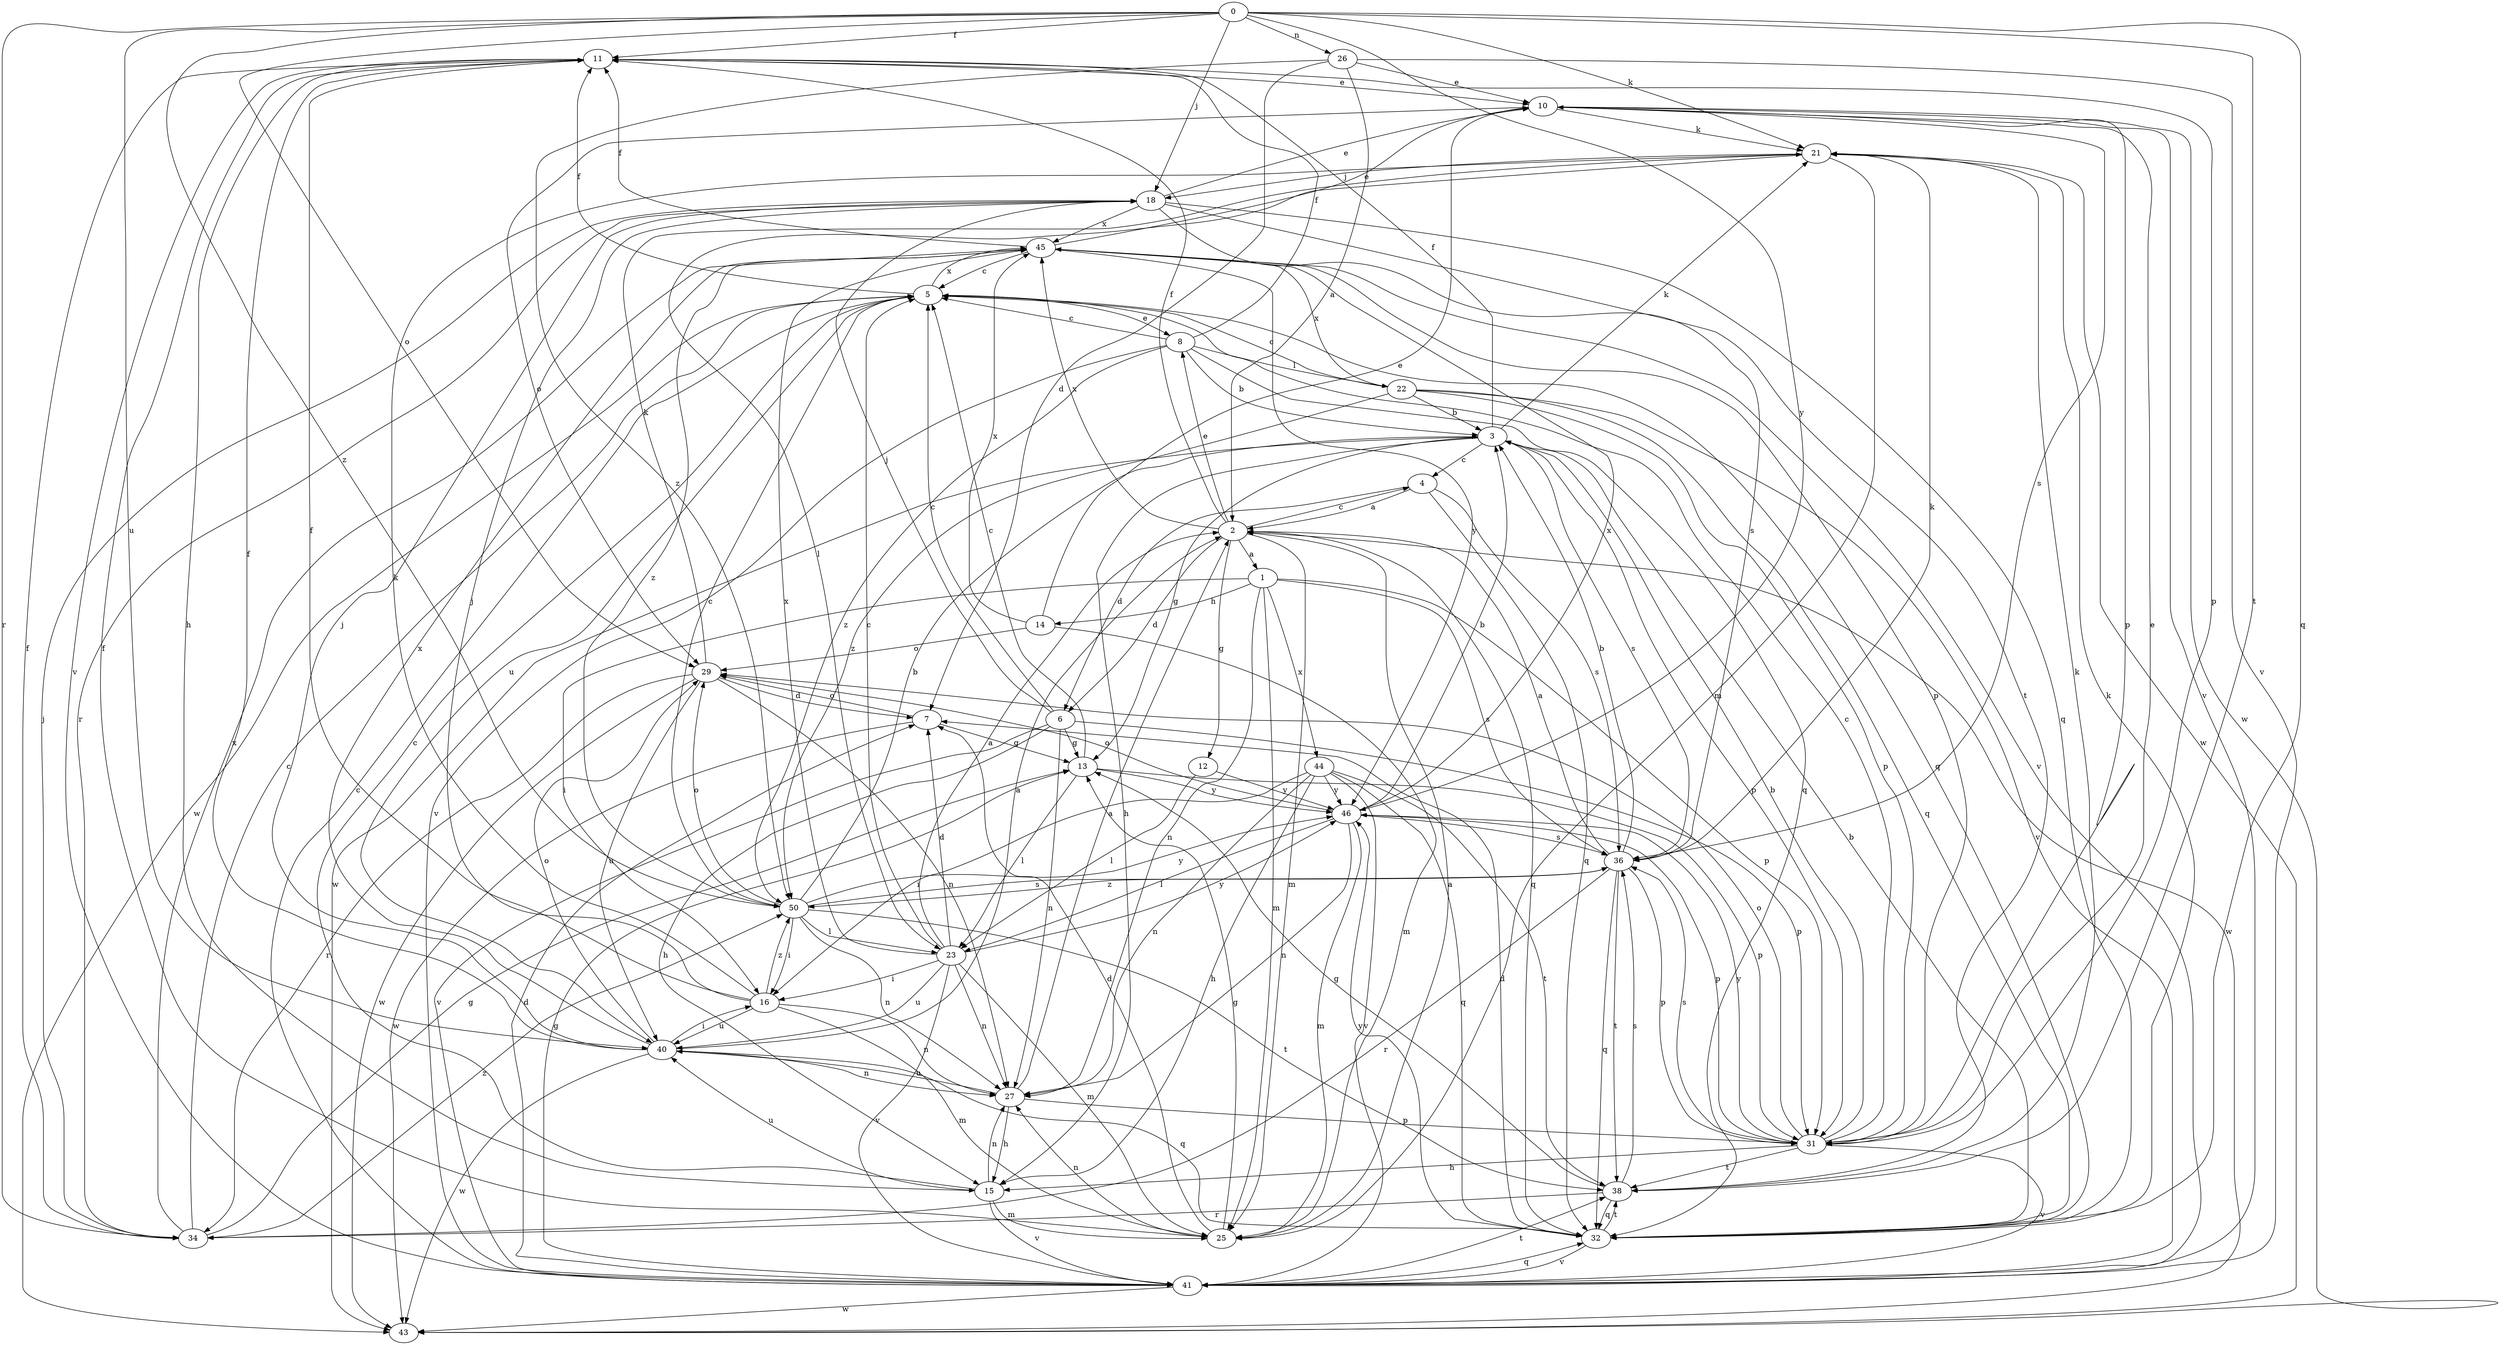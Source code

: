 strict digraph  {
0;
1;
2;
3;
4;
5;
6;
7;
8;
10;
11;
12;
13;
14;
15;
16;
18;
21;
22;
23;
25;
26;
27;
29;
31;
32;
34;
36;
38;
40;
41;
43;
44;
45;
46;
50;
0 -> 11  [label=f];
0 -> 18  [label=j];
0 -> 21  [label=k];
0 -> 26  [label=n];
0 -> 29  [label=o];
0 -> 32  [label=q];
0 -> 34  [label=r];
0 -> 38  [label=t];
0 -> 40  [label=u];
0 -> 46  [label=y];
0 -> 50  [label=z];
1 -> 14  [label=h];
1 -> 16  [label=i];
1 -> 25  [label=m];
1 -> 27  [label=n];
1 -> 31  [label=p];
1 -> 36  [label=s];
1 -> 44  [label=x];
2 -> 1  [label=a];
2 -> 4  [label=c];
2 -> 6  [label=d];
2 -> 8  [label=e];
2 -> 11  [label=f];
2 -> 12  [label=g];
2 -> 25  [label=m];
2 -> 32  [label=q];
2 -> 43  [label=w];
2 -> 45  [label=x];
3 -> 4  [label=c];
3 -> 11  [label=f];
3 -> 13  [label=g];
3 -> 15  [label=h];
3 -> 21  [label=k];
3 -> 31  [label=p];
3 -> 36  [label=s];
3 -> 43  [label=w];
4 -> 2  [label=a];
4 -> 6  [label=d];
4 -> 32  [label=q];
4 -> 36  [label=s];
5 -> 8  [label=e];
5 -> 11  [label=f];
5 -> 32  [label=q];
5 -> 40  [label=u];
5 -> 43  [label=w];
5 -> 45  [label=x];
6 -> 5  [label=c];
6 -> 13  [label=g];
6 -> 15  [label=h];
6 -> 18  [label=j];
6 -> 27  [label=n];
6 -> 31  [label=p];
6 -> 41  [label=v];
7 -> 13  [label=g];
7 -> 29  [label=o];
7 -> 43  [label=w];
8 -> 3  [label=b];
8 -> 5  [label=c];
8 -> 11  [label=f];
8 -> 22  [label=l];
8 -> 32  [label=q];
8 -> 41  [label=v];
8 -> 50  [label=z];
10 -> 21  [label=k];
10 -> 29  [label=o];
10 -> 31  [label=p];
10 -> 36  [label=s];
10 -> 41  [label=v];
10 -> 43  [label=w];
11 -> 10  [label=e];
11 -> 15  [label=h];
11 -> 31  [label=p];
11 -> 41  [label=v];
12 -> 23  [label=l];
12 -> 46  [label=y];
13 -> 5  [label=c];
13 -> 23  [label=l];
13 -> 31  [label=p];
13 -> 46  [label=y];
14 -> 10  [label=e];
14 -> 25  [label=m];
14 -> 29  [label=o];
14 -> 45  [label=x];
15 -> 5  [label=c];
15 -> 25  [label=m];
15 -> 27  [label=n];
15 -> 40  [label=u];
15 -> 41  [label=v];
16 -> 11  [label=f];
16 -> 18  [label=j];
16 -> 21  [label=k];
16 -> 25  [label=m];
16 -> 27  [label=n];
16 -> 40  [label=u];
16 -> 50  [label=z];
18 -> 10  [label=e];
18 -> 32  [label=q];
18 -> 34  [label=r];
18 -> 36  [label=s];
18 -> 38  [label=t];
18 -> 45  [label=x];
21 -> 18  [label=j];
21 -> 23  [label=l];
21 -> 25  [label=m];
21 -> 43  [label=w];
22 -> 3  [label=b];
22 -> 5  [label=c];
22 -> 31  [label=p];
22 -> 32  [label=q];
22 -> 41  [label=v];
22 -> 45  [label=x];
22 -> 50  [label=z];
23 -> 2  [label=a];
23 -> 5  [label=c];
23 -> 7  [label=d];
23 -> 16  [label=i];
23 -> 25  [label=m];
23 -> 27  [label=n];
23 -> 40  [label=u];
23 -> 41  [label=v];
23 -> 45  [label=x];
23 -> 46  [label=y];
25 -> 2  [label=a];
25 -> 7  [label=d];
25 -> 11  [label=f];
25 -> 13  [label=g];
25 -> 27  [label=n];
26 -> 2  [label=a];
26 -> 7  [label=d];
26 -> 10  [label=e];
26 -> 41  [label=v];
26 -> 50  [label=z];
27 -> 2  [label=a];
27 -> 15  [label=h];
27 -> 31  [label=p];
27 -> 40  [label=u];
29 -> 7  [label=d];
29 -> 21  [label=k];
29 -> 27  [label=n];
29 -> 34  [label=r];
29 -> 40  [label=u];
29 -> 43  [label=w];
31 -> 3  [label=b];
31 -> 5  [label=c];
31 -> 10  [label=e];
31 -> 15  [label=h];
31 -> 29  [label=o];
31 -> 36  [label=s];
31 -> 38  [label=t];
31 -> 41  [label=v];
31 -> 46  [label=y];
32 -> 3  [label=b];
32 -> 7  [label=d];
32 -> 21  [label=k];
32 -> 38  [label=t];
32 -> 41  [label=v];
32 -> 46  [label=y];
34 -> 5  [label=c];
34 -> 11  [label=f];
34 -> 13  [label=g];
34 -> 18  [label=j];
34 -> 45  [label=x];
34 -> 50  [label=z];
36 -> 2  [label=a];
36 -> 3  [label=b];
36 -> 21  [label=k];
36 -> 31  [label=p];
36 -> 32  [label=q];
36 -> 34  [label=r];
36 -> 38  [label=t];
36 -> 50  [label=z];
38 -> 13  [label=g];
38 -> 21  [label=k];
38 -> 32  [label=q];
38 -> 34  [label=r];
38 -> 36  [label=s];
40 -> 2  [label=a];
40 -> 11  [label=f];
40 -> 16  [label=i];
40 -> 18  [label=j];
40 -> 27  [label=n];
40 -> 29  [label=o];
40 -> 32  [label=q];
40 -> 43  [label=w];
40 -> 45  [label=x];
41 -> 5  [label=c];
41 -> 7  [label=d];
41 -> 13  [label=g];
41 -> 32  [label=q];
41 -> 38  [label=t];
41 -> 43  [label=w];
44 -> 15  [label=h];
44 -> 16  [label=i];
44 -> 27  [label=n];
44 -> 32  [label=q];
44 -> 38  [label=t];
44 -> 41  [label=v];
44 -> 46  [label=y];
45 -> 5  [label=c];
45 -> 10  [label=e];
45 -> 11  [label=f];
45 -> 31  [label=p];
45 -> 41  [label=v];
45 -> 46  [label=y];
45 -> 50  [label=z];
46 -> 3  [label=b];
46 -> 23  [label=l];
46 -> 25  [label=m];
46 -> 27  [label=n];
46 -> 29  [label=o];
46 -> 31  [label=p];
46 -> 36  [label=s];
46 -> 45  [label=x];
50 -> 3  [label=b];
50 -> 5  [label=c];
50 -> 16  [label=i];
50 -> 23  [label=l];
50 -> 27  [label=n];
50 -> 29  [label=o];
50 -> 36  [label=s];
50 -> 38  [label=t];
50 -> 46  [label=y];
}
